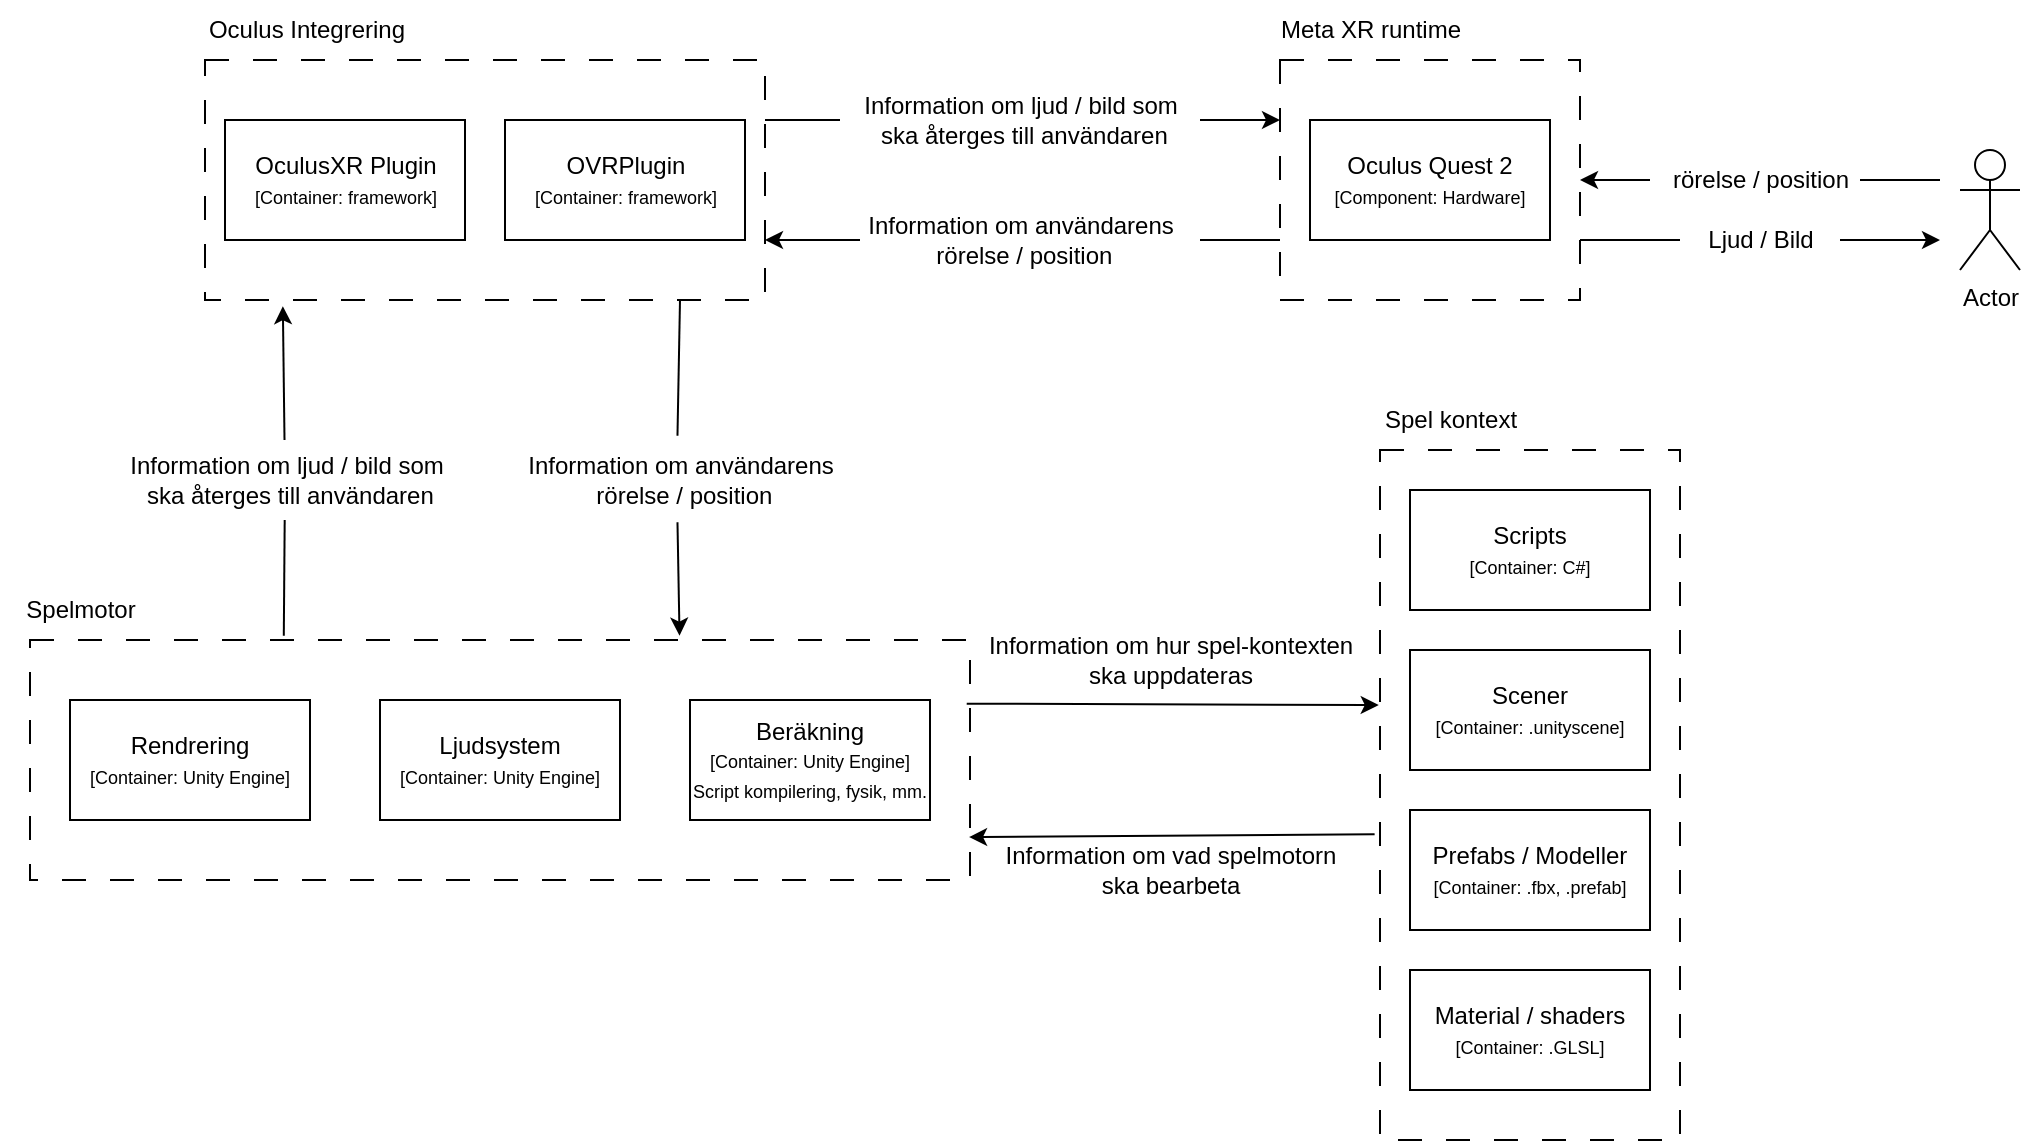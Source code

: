 <mxfile version="21.2.3" type="github">
  <diagram name="Page-1" id="5f0bae14-7c28-e335-631c-24af17079c00">
    <mxGraphModel dx="1562" dy="865" grid="1" gridSize="10" guides="1" tooltips="1" connect="1" arrows="1" fold="1" page="1" pageScale="1" pageWidth="1100" pageHeight="850" background="none" math="0" shadow="0">
      <root>
        <mxCell id="0" />
        <mxCell id="1" parent="0" />
        <mxCell id="SS03M6CejXD36-EVWh4s-9" value="" style="rounded=0;whiteSpace=wrap;html=1;glass=0;fillColor=none;dashed=1;dashPattern=12 12;" parent="1" vertex="1">
          <mxGeometry x="680" y="210" width="150" height="120" as="geometry" />
        </mxCell>
        <mxCell id="SS03M6CejXD36-EVWh4s-22" value="" style="rounded=0;whiteSpace=wrap;html=1;glass=0;fillColor=none;dashed=1;dashPattern=12 12;" parent="1" vertex="1">
          <mxGeometry x="730" y="405" width="150" height="345" as="geometry" />
        </mxCell>
        <mxCell id="SS03M6CejXD36-EVWh4s-6" value="" style="rounded=0;whiteSpace=wrap;html=1;glass=0;fillColor=none;dashed=1;dashPattern=12 12;" parent="1" vertex="1">
          <mxGeometry x="142.5" y="210" width="280" height="120" as="geometry" />
        </mxCell>
        <mxCell id="SS03M6CejXD36-EVWh4s-1" value="Oculus Quest 2&lt;br&gt;&lt;font style=&quot;font-size: 9px;&quot;&gt;[Component: Hardware]&lt;/font&gt;" style="rounded=0;whiteSpace=wrap;html=1;" parent="1" vertex="1">
          <mxGeometry x="695" y="240" width="120" height="60" as="geometry" />
        </mxCell>
        <mxCell id="SS03M6CejXD36-EVWh4s-2" value="OculusXR Plugin&lt;br&gt;&lt;font style=&quot;font-size: 9px;&quot;&gt;[Container: framework]&lt;/font&gt;" style="rounded=0;whiteSpace=wrap;html=1;" parent="1" vertex="1">
          <mxGeometry x="152.5" y="240" width="120" height="60" as="geometry" />
        </mxCell>
        <mxCell id="SS03M6CejXD36-EVWh4s-3" value="OVRPlugin&lt;br&gt;&lt;font style=&quot;font-size: 9px;&quot;&gt;[Container: framework]&lt;/font&gt;" style="rounded=0;whiteSpace=wrap;html=1;" parent="1" vertex="1">
          <mxGeometry x="292.5" y="240" width="120" height="60" as="geometry" />
        </mxCell>
        <mxCell id="SS03M6CejXD36-EVWh4s-4" value="Scener&lt;br&gt;&lt;font style=&quot;font-size: 9px;&quot;&gt;[Container: .unityscene]&lt;/font&gt;" style="rounded=0;whiteSpace=wrap;html=1;" parent="1" vertex="1">
          <mxGeometry x="745" y="505" width="120" height="60" as="geometry" />
        </mxCell>
        <mxCell id="SS03M6CejXD36-EVWh4s-7" value="Oculus Integrering" style="text;html=1;align=center;verticalAlign=middle;resizable=0;points=[];autosize=1;strokeColor=none;fillColor=none;" parent="1" vertex="1">
          <mxGeometry x="132.5" y="180" width="120" height="30" as="geometry" />
        </mxCell>
        <mxCell id="SS03M6CejXD36-EVWh4s-8" value="Meta XR runtime" style="text;html=1;align=center;verticalAlign=middle;resizable=0;points=[];autosize=1;strokeColor=none;fillColor=none;" parent="1" vertex="1">
          <mxGeometry x="670" y="180" width="110" height="30" as="geometry" />
        </mxCell>
        <mxCell id="SS03M6CejXD36-EVWh4s-11" value="Actor" style="shape=umlActor;verticalLabelPosition=bottom;verticalAlign=top;html=1;outlineConnect=0;" parent="1" vertex="1">
          <mxGeometry x="1020" y="255" width="30" height="60" as="geometry" />
        </mxCell>
        <mxCell id="SS03M6CejXD36-EVWh4s-15" value="" style="rounded=0;whiteSpace=wrap;html=1;glass=0;fillColor=none;dashed=1;dashPattern=12 12;" parent="1" vertex="1">
          <mxGeometry x="55" y="500" width="470" height="120" as="geometry" />
        </mxCell>
        <mxCell id="SS03M6CejXD36-EVWh4s-16" value="Spelmotor" style="text;html=1;align=center;verticalAlign=middle;resizable=0;points=[];autosize=1;strokeColor=none;fillColor=none;" parent="1" vertex="1">
          <mxGeometry x="40" y="470" width="80" height="30" as="geometry" />
        </mxCell>
        <mxCell id="SS03M6CejXD36-EVWh4s-18" value="Rendrering&lt;br&gt;&lt;font style=&quot;font-size: 9px;&quot;&gt;[Container: Unity Engine]&lt;/font&gt;" style="rounded=0;whiteSpace=wrap;html=1;" parent="1" vertex="1">
          <mxGeometry x="75" y="530" width="120" height="60" as="geometry" />
        </mxCell>
        <mxCell id="SS03M6CejXD36-EVWh4s-19" value="Ljudsystem&lt;br&gt;&lt;font style=&quot;font-size: 9px;&quot;&gt;[Container: Unity Engine]&lt;/font&gt;" style="rounded=0;whiteSpace=wrap;html=1;" parent="1" vertex="1">
          <mxGeometry x="230" y="530" width="120" height="60" as="geometry" />
        </mxCell>
        <mxCell id="SS03M6CejXD36-EVWh4s-20" value="Beräkning&lt;br&gt;&lt;font style=&quot;font-size: 9px;&quot;&gt;[Container: Unity Engine]&lt;br&gt;Script kompilering, fysik, mm.&lt;br&gt;&lt;/font&gt;" style="rounded=0;whiteSpace=wrap;html=1;" parent="1" vertex="1">
          <mxGeometry x="385" y="530" width="120" height="60" as="geometry" />
        </mxCell>
        <mxCell id="SS03M6CejXD36-EVWh4s-21" value="Scripts&lt;br&gt;&lt;font style=&quot;font-size: 9px;&quot;&gt;[Container: C#]&lt;/font&gt;" style="rounded=0;whiteSpace=wrap;html=1;" parent="1" vertex="1">
          <mxGeometry x="745" y="425" width="120" height="60" as="geometry" />
        </mxCell>
        <mxCell id="SS03M6CejXD36-EVWh4s-23" value="Prefabs / Modeller&lt;br&gt;&lt;font style=&quot;font-size: 9px;&quot;&gt;[Container: .fbx, .prefab]&lt;/font&gt;" style="rounded=0;whiteSpace=wrap;html=1;" parent="1" vertex="1">
          <mxGeometry x="745" y="585" width="120" height="60" as="geometry" />
        </mxCell>
        <mxCell id="SS03M6CejXD36-EVWh4s-24" value="Material / shaders&lt;br&gt;&lt;font style=&quot;font-size: 9px;&quot;&gt;[Container: .GLSL]&lt;/font&gt;" style="rounded=0;whiteSpace=wrap;html=1;" parent="1" vertex="1">
          <mxGeometry x="745" y="665" width="120" height="60" as="geometry" />
        </mxCell>
        <mxCell id="SS03M6CejXD36-EVWh4s-25" value="Spel kontext" style="text;html=1;align=center;verticalAlign=middle;resizable=0;points=[];autosize=1;strokeColor=none;fillColor=none;" parent="1" vertex="1">
          <mxGeometry x="720" y="375" width="90" height="30" as="geometry" />
        </mxCell>
        <mxCell id="elAHmINIhqVhR2WaFn2l-1" value="" style="endArrow=classic;html=1;rounded=0;exitX=0.016;exitY=1.046;exitDx=0;exitDy=0;exitPerimeter=0;entryX=0.997;entryY=1.063;entryDx=0;entryDy=0;entryPerimeter=0;" edge="1" parent="1" source="elAHmINIhqVhR2WaFn2l-2" target="elAHmINIhqVhR2WaFn2l-2">
          <mxGeometry width="50" height="50" relative="1" as="geometry">
            <mxPoint x="530" y="537" as="sourcePoint" />
            <mxPoint x="730" y="537" as="targetPoint" />
          </mxGeometry>
        </mxCell>
        <mxCell id="elAHmINIhqVhR2WaFn2l-2" value="Information om hur spel-kontexten&lt;br&gt;ska uppdateras" style="text;html=1;align=center;verticalAlign=middle;resizable=0;points=[];autosize=1;strokeColor=none;fillColor=none;" vertex="1" parent="1">
          <mxGeometry x="520" y="490" width="210" height="40" as="geometry" />
        </mxCell>
        <mxCell id="elAHmINIhqVhR2WaFn2l-5" value="Information om vad spelmotorn&lt;br&gt;ska bearbeta" style="text;html=1;align=center;verticalAlign=middle;resizable=0;points=[];autosize=1;strokeColor=none;fillColor=none;" vertex="1" parent="1">
          <mxGeometry x="530" y="595" width="190" height="40" as="geometry" />
        </mxCell>
        <mxCell id="elAHmINIhqVhR2WaFn2l-7" value="" style="endArrow=classic;html=1;rounded=0;exitX=-0.018;exitY=0.557;exitDx=0;exitDy=0;exitPerimeter=0;entryX=0.999;entryY=0.821;entryDx=0;entryDy=0;entryPerimeter=0;" edge="1" parent="1" source="SS03M6CejXD36-EVWh4s-22" target="SS03M6CejXD36-EVWh4s-15">
          <mxGeometry width="50" height="50" relative="1" as="geometry">
            <mxPoint x="460" y="620" as="sourcePoint" />
            <mxPoint x="510" y="570" as="targetPoint" />
          </mxGeometry>
        </mxCell>
        <mxCell id="elAHmINIhqVhR2WaFn2l-11" value="" style="endArrow=classic;html=1;rounded=0;entryX=0.139;entryY=1.026;entryDx=0;entryDy=0;entryPerimeter=0;" edge="1" parent="1" source="elAHmINIhqVhR2WaFn2l-12" target="SS03M6CejXD36-EVWh4s-6">
          <mxGeometry width="50" height="50" relative="1" as="geometry">
            <mxPoint x="180" y="500" as="sourcePoint" />
            <mxPoint x="230" y="450" as="targetPoint" />
          </mxGeometry>
        </mxCell>
        <mxCell id="elAHmINIhqVhR2WaFn2l-12" value="Information om ljud / bild som&lt;br&gt;&amp;nbsp;ska återges till användaren" style="text;html=1;align=center;verticalAlign=middle;resizable=0;points=[];autosize=1;strokeColor=none;fillColor=none;" vertex="1" parent="1">
          <mxGeometry x="92.5" y="400" width="180" height="40" as="geometry" />
        </mxCell>
        <mxCell id="elAHmINIhqVhR2WaFn2l-14" value="" style="endArrow=none;html=1;rounded=0;exitX=0.27;exitY=-0.018;exitDx=0;exitDy=0;exitPerimeter=0;" edge="1" parent="1" source="SS03M6CejXD36-EVWh4s-15" target="elAHmINIhqVhR2WaFn2l-12">
          <mxGeometry width="50" height="50" relative="1" as="geometry">
            <mxPoint x="290" y="490" as="sourcePoint" />
            <mxPoint x="340" y="440" as="targetPoint" />
          </mxGeometry>
        </mxCell>
        <mxCell id="elAHmINIhqVhR2WaFn2l-15" value="Information om användarens&lt;br&gt;&amp;nbsp;rörelse / position" style="text;html=1;align=center;verticalAlign=middle;resizable=0;points=[];autosize=1;strokeColor=none;fillColor=none;" vertex="1" parent="1">
          <mxGeometry x="290" y="400" width="180" height="40" as="geometry" />
        </mxCell>
        <mxCell id="elAHmINIhqVhR2WaFn2l-16" value="" style="endArrow=none;html=1;rounded=0;exitX=0.493;exitY=-0.054;exitDx=0;exitDy=0;exitPerimeter=0;" edge="1" parent="1" source="elAHmINIhqVhR2WaFn2l-15">
          <mxGeometry width="50" height="50" relative="1" as="geometry">
            <mxPoint x="330" y="380" as="sourcePoint" />
            <mxPoint x="380" y="330" as="targetPoint" />
          </mxGeometry>
        </mxCell>
        <mxCell id="elAHmINIhqVhR2WaFn2l-17" value="" style="endArrow=classic;html=1;rounded=0;entryX=0.691;entryY=-0.018;entryDx=0;entryDy=0;entryPerimeter=0;exitX=0.493;exitY=1.029;exitDx=0;exitDy=0;exitPerimeter=0;" edge="1" parent="1" source="elAHmINIhqVhR2WaFn2l-15" target="SS03M6CejXD36-EVWh4s-15">
          <mxGeometry width="50" height="50" relative="1" as="geometry">
            <mxPoint x="340" y="490" as="sourcePoint" />
            <mxPoint x="390" y="440" as="targetPoint" />
          </mxGeometry>
        </mxCell>
        <mxCell id="elAHmINIhqVhR2WaFn2l-18" value="Information om användarens&lt;br&gt;&amp;nbsp;rörelse / position" style="text;html=1;align=center;verticalAlign=middle;resizable=0;points=[];autosize=1;strokeColor=none;fillColor=none;" vertex="1" parent="1">
          <mxGeometry x="460" y="280" width="180" height="40" as="geometry" />
        </mxCell>
        <mxCell id="elAHmINIhqVhR2WaFn2l-19" value="Information om ljud / bild som&lt;br&gt;&amp;nbsp;ska återges till användaren" style="text;html=1;align=center;verticalAlign=middle;resizable=0;points=[];autosize=1;strokeColor=none;fillColor=none;" vertex="1" parent="1">
          <mxGeometry x="460" y="220" width="180" height="40" as="geometry" />
        </mxCell>
        <mxCell id="elAHmINIhqVhR2WaFn2l-20" value="" style="endArrow=none;html=1;rounded=0;exitX=1;exitY=0.25;exitDx=0;exitDy=0;" edge="1" parent="1" source="SS03M6CejXD36-EVWh4s-6" target="elAHmINIhqVhR2WaFn2l-19">
          <mxGeometry width="50" height="50" relative="1" as="geometry">
            <mxPoint x="320" y="500" as="sourcePoint" />
            <mxPoint x="460" y="240" as="targetPoint" />
          </mxGeometry>
        </mxCell>
        <mxCell id="elAHmINIhqVhR2WaFn2l-21" value="" style="endArrow=classic;html=1;rounded=0;" edge="1" parent="1" source="elAHmINIhqVhR2WaFn2l-19">
          <mxGeometry width="50" height="50" relative="1" as="geometry">
            <mxPoint x="630" y="290" as="sourcePoint" />
            <mxPoint x="680" y="240" as="targetPoint" />
          </mxGeometry>
        </mxCell>
        <mxCell id="elAHmINIhqVhR2WaFn2l-22" value="" style="endArrow=none;html=1;rounded=0;entryX=0;entryY=0.75;entryDx=0;entryDy=0;" edge="1" parent="1" target="SS03M6CejXD36-EVWh4s-9">
          <mxGeometry width="50" height="50" relative="1" as="geometry">
            <mxPoint x="640" y="300" as="sourcePoint" />
            <mxPoint x="680" y="290" as="targetPoint" />
          </mxGeometry>
        </mxCell>
        <mxCell id="elAHmINIhqVhR2WaFn2l-23" value="" style="endArrow=classic;html=1;rounded=0;entryX=1;entryY=0.75;entryDx=0;entryDy=0;" edge="1" parent="1" target="SS03M6CejXD36-EVWh4s-6">
          <mxGeometry width="50" height="50" relative="1" as="geometry">
            <mxPoint x="470" y="300" as="sourcePoint" />
            <mxPoint x="520" y="250" as="targetPoint" />
          </mxGeometry>
        </mxCell>
        <mxCell id="elAHmINIhqVhR2WaFn2l-27" value="" style="endArrow=classic;html=1;rounded=0;entryX=1;entryY=0.5;entryDx=0;entryDy=0;" edge="1" parent="1" source="elAHmINIhqVhR2WaFn2l-25" target="SS03M6CejXD36-EVWh4s-9">
          <mxGeometry width="50" height="50" relative="1" as="geometry">
            <mxPoint x="1000" y="270" as="sourcePoint" />
            <mxPoint x="910" y="220" as="targetPoint" />
          </mxGeometry>
        </mxCell>
        <mxCell id="elAHmINIhqVhR2WaFn2l-25" value="rörelse / position" style="text;html=1;align=center;verticalAlign=middle;resizable=0;points=[];autosize=1;strokeColor=none;fillColor=none;" vertex="1" parent="1">
          <mxGeometry x="865" y="255" width="110" height="30" as="geometry" />
        </mxCell>
        <mxCell id="elAHmINIhqVhR2WaFn2l-29" value="" style="endArrow=none;html=1;rounded=0;" edge="1" parent="1">
          <mxGeometry width="50" height="50" relative="1" as="geometry">
            <mxPoint x="970" y="270" as="sourcePoint" />
            <mxPoint x="1010" y="270" as="targetPoint" />
          </mxGeometry>
        </mxCell>
        <mxCell id="elAHmINIhqVhR2WaFn2l-30" value="" style="endArrow=classic;html=1;rounded=0;" edge="1" parent="1" source="elAHmINIhqVhR2WaFn2l-24">
          <mxGeometry width="50" height="50" relative="1" as="geometry">
            <mxPoint x="830" y="300" as="sourcePoint" />
            <mxPoint x="1010" y="300" as="targetPoint" />
          </mxGeometry>
        </mxCell>
        <mxCell id="elAHmINIhqVhR2WaFn2l-24" value="Ljud / Bild" style="text;html=1;align=center;verticalAlign=middle;resizable=0;points=[];autosize=1;strokeColor=none;fillColor=none;" vertex="1" parent="1">
          <mxGeometry x="880" y="285" width="80" height="30" as="geometry" />
        </mxCell>
        <mxCell id="elAHmINIhqVhR2WaFn2l-32" value="" style="endArrow=none;html=1;rounded=0;exitX=1;exitY=0.75;exitDx=0;exitDy=0;" edge="1" parent="1" source="SS03M6CejXD36-EVWh4s-9">
          <mxGeometry width="50" height="50" relative="1" as="geometry">
            <mxPoint x="830" y="350" as="sourcePoint" />
            <mxPoint x="880" y="300" as="targetPoint" />
          </mxGeometry>
        </mxCell>
      </root>
    </mxGraphModel>
  </diagram>
</mxfile>
